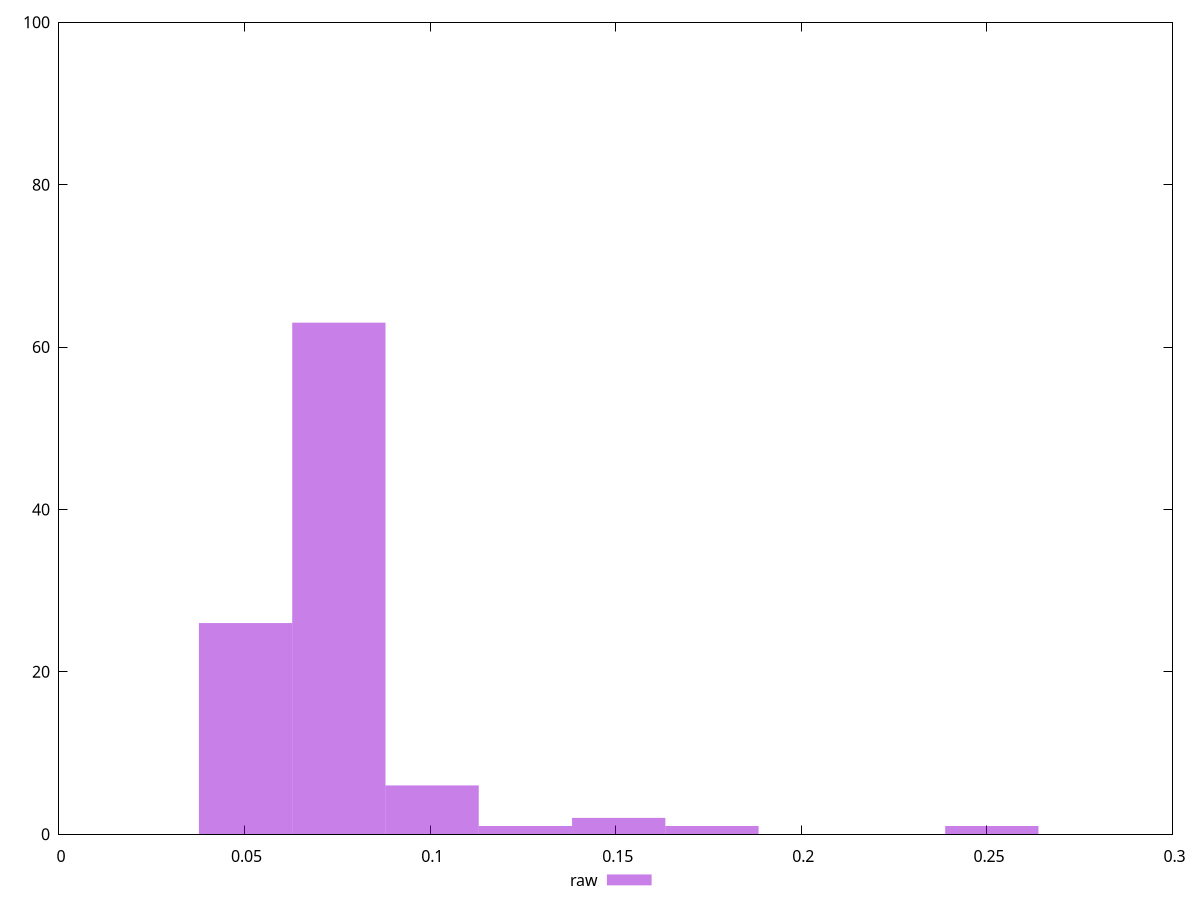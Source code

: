 reset
set terminal svg size 640, 490 enhanced background rgb 'white'
set output "report_00007_2020-12-11T15:55:29.892Z/network-rtt/samples/pages+cached+noexternal+noimg/raw/histogram.svg"

$raw <<EOF
0.05026541683047925 26
0.1005308336609585 6
0.07539812524571887 63
0.17592895890667737 1
0.15079625049143774 2
0.12566354207619812 1
0.25132708415239624 1
EOF

set key outside below
set boxwidth 0.025132708415239624
set yrange [0:100]
set style fill transparent solid 0.5 noborder

plot \
  $raw title "raw" with boxes, \


reset